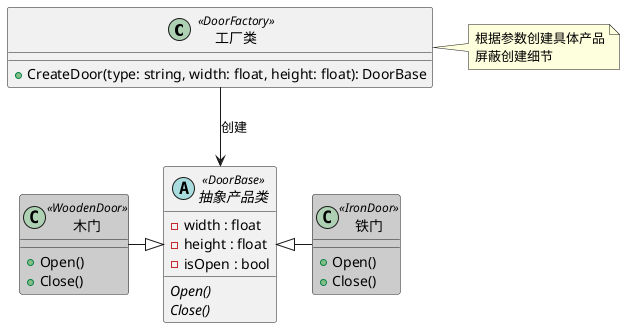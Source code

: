 @startuml
class "工厂类" as DoorFactory <<DoorFactory>> {
  + CreateDoor(type: string, width: float, height: float): DoorBase
}

abstract class "抽象产品类" as DoorBase <<DoorBase>> {
  -width : float
  -height : float
  -isOpen : bool
  {abstract} Open()
  {abstract} Close()
}

class "木门" as WoodenDoor <<WoodenDoor>> #cccccc {
  + Open()
  + Close()
}

class "铁门" as IronDoor <<IronDoor>> #cccccc {
  + Open()
  + Close()
}

DoorFactory --> DoorBase : 创建
DoorBase <|-l- WoodenDoor
DoorBase <|-r- IronDoor

note right of DoorFactory
  根据参数创建具体产品
  屏蔽创建细节
end note
@enduml